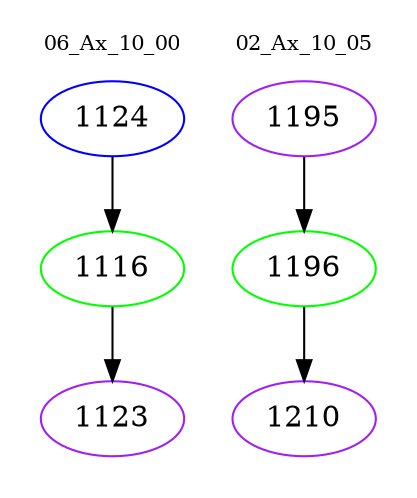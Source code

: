 digraph{
subgraph cluster_0 {
color = white
label = "06_Ax_10_00";
fontsize=10;
T0_1124 [label="1124", color="blue"]
T0_1124 -> T0_1116 [color="black"]
T0_1116 [label="1116", color="green"]
T0_1116 -> T0_1123 [color="black"]
T0_1123 [label="1123", color="purple"]
}
subgraph cluster_1 {
color = white
label = "02_Ax_10_05";
fontsize=10;
T1_1195 [label="1195", color="purple"]
T1_1195 -> T1_1196 [color="black"]
T1_1196 [label="1196", color="green"]
T1_1196 -> T1_1210 [color="black"]
T1_1210 [label="1210", color="purple"]
}
}
